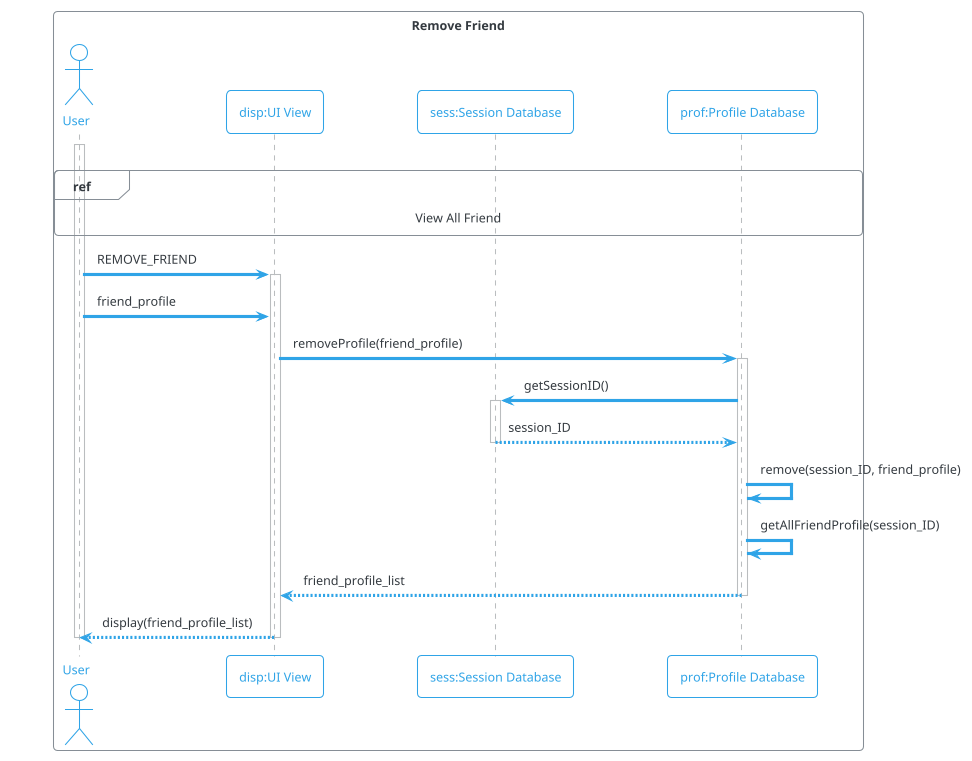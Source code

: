 @startuml
!theme cerulean-outline
box "Remove Friend"
actor "User" as user
participant "disp:UI View" as disp
participant "sess:Session Database" as sess
participant "prof:Profile Database" as prof
end box
|||
activate user
ref over user, disp, sess, prof: View All Friend
user -> disp ++ : REMOVE_FRIEND
user -> disp : friend_profile
disp -> prof ++ : removeProfile(friend_profile)
prof -> sess ++ : getSessionID()
sess --> prof -- : session_ID
prof -> prof : remove(session_ID, friend_profile)
prof -> prof : getAllFriendProfile(session_ID)
prof --> disp -- : friend_profile_list
disp --> user -- : display(friend_profile_list)
deactivate user
@enduml